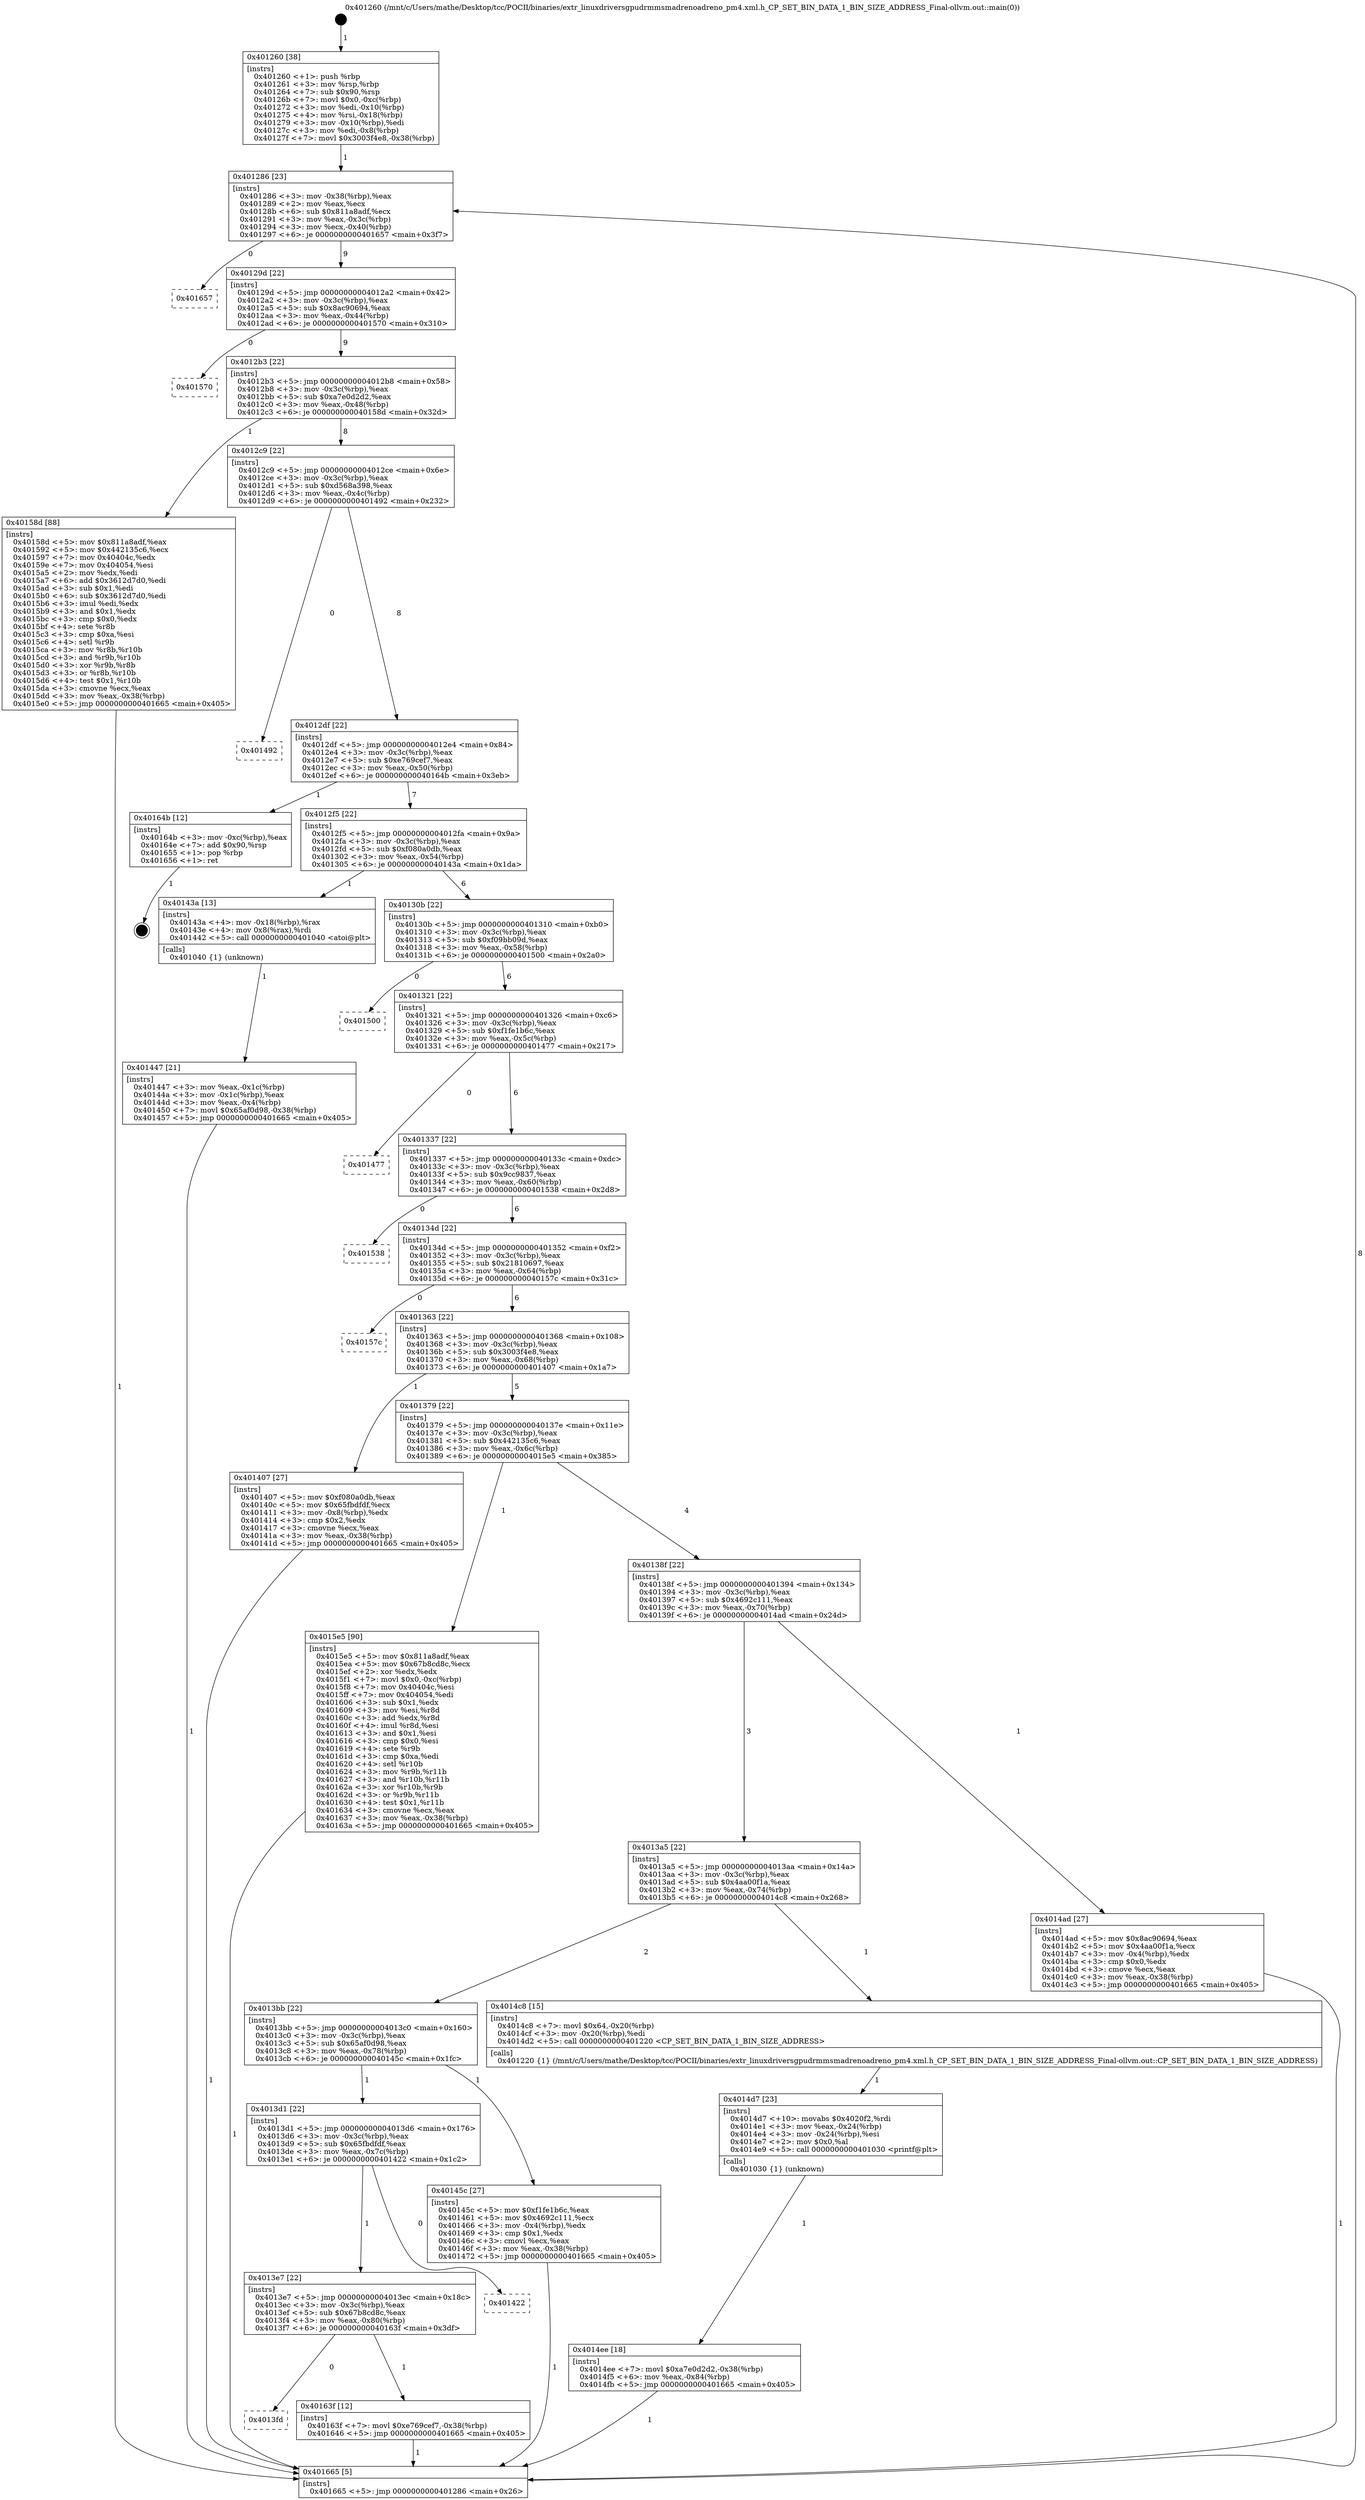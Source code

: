 digraph "0x401260" {
  label = "0x401260 (/mnt/c/Users/mathe/Desktop/tcc/POCII/binaries/extr_linuxdriversgpudrmmsmadrenoadreno_pm4.xml.h_CP_SET_BIN_DATA_1_BIN_SIZE_ADDRESS_Final-ollvm.out::main(0))"
  labelloc = "t"
  node[shape=record]

  Entry [label="",width=0.3,height=0.3,shape=circle,fillcolor=black,style=filled]
  "0x401286" [label="{
     0x401286 [23]\l
     | [instrs]\l
     &nbsp;&nbsp;0x401286 \<+3\>: mov -0x38(%rbp),%eax\l
     &nbsp;&nbsp;0x401289 \<+2\>: mov %eax,%ecx\l
     &nbsp;&nbsp;0x40128b \<+6\>: sub $0x811a8adf,%ecx\l
     &nbsp;&nbsp;0x401291 \<+3\>: mov %eax,-0x3c(%rbp)\l
     &nbsp;&nbsp;0x401294 \<+3\>: mov %ecx,-0x40(%rbp)\l
     &nbsp;&nbsp;0x401297 \<+6\>: je 0000000000401657 \<main+0x3f7\>\l
  }"]
  "0x401657" [label="{
     0x401657\l
  }", style=dashed]
  "0x40129d" [label="{
     0x40129d [22]\l
     | [instrs]\l
     &nbsp;&nbsp;0x40129d \<+5\>: jmp 00000000004012a2 \<main+0x42\>\l
     &nbsp;&nbsp;0x4012a2 \<+3\>: mov -0x3c(%rbp),%eax\l
     &nbsp;&nbsp;0x4012a5 \<+5\>: sub $0x8ac90694,%eax\l
     &nbsp;&nbsp;0x4012aa \<+3\>: mov %eax,-0x44(%rbp)\l
     &nbsp;&nbsp;0x4012ad \<+6\>: je 0000000000401570 \<main+0x310\>\l
  }"]
  Exit [label="",width=0.3,height=0.3,shape=circle,fillcolor=black,style=filled,peripheries=2]
  "0x401570" [label="{
     0x401570\l
  }", style=dashed]
  "0x4012b3" [label="{
     0x4012b3 [22]\l
     | [instrs]\l
     &nbsp;&nbsp;0x4012b3 \<+5\>: jmp 00000000004012b8 \<main+0x58\>\l
     &nbsp;&nbsp;0x4012b8 \<+3\>: mov -0x3c(%rbp),%eax\l
     &nbsp;&nbsp;0x4012bb \<+5\>: sub $0xa7e0d2d2,%eax\l
     &nbsp;&nbsp;0x4012c0 \<+3\>: mov %eax,-0x48(%rbp)\l
     &nbsp;&nbsp;0x4012c3 \<+6\>: je 000000000040158d \<main+0x32d\>\l
  }"]
  "0x4013fd" [label="{
     0x4013fd\l
  }", style=dashed]
  "0x40158d" [label="{
     0x40158d [88]\l
     | [instrs]\l
     &nbsp;&nbsp;0x40158d \<+5\>: mov $0x811a8adf,%eax\l
     &nbsp;&nbsp;0x401592 \<+5\>: mov $0x442135c6,%ecx\l
     &nbsp;&nbsp;0x401597 \<+7\>: mov 0x40404c,%edx\l
     &nbsp;&nbsp;0x40159e \<+7\>: mov 0x404054,%esi\l
     &nbsp;&nbsp;0x4015a5 \<+2\>: mov %edx,%edi\l
     &nbsp;&nbsp;0x4015a7 \<+6\>: add $0x3612d7d0,%edi\l
     &nbsp;&nbsp;0x4015ad \<+3\>: sub $0x1,%edi\l
     &nbsp;&nbsp;0x4015b0 \<+6\>: sub $0x3612d7d0,%edi\l
     &nbsp;&nbsp;0x4015b6 \<+3\>: imul %edi,%edx\l
     &nbsp;&nbsp;0x4015b9 \<+3\>: and $0x1,%edx\l
     &nbsp;&nbsp;0x4015bc \<+3\>: cmp $0x0,%edx\l
     &nbsp;&nbsp;0x4015bf \<+4\>: sete %r8b\l
     &nbsp;&nbsp;0x4015c3 \<+3\>: cmp $0xa,%esi\l
     &nbsp;&nbsp;0x4015c6 \<+4\>: setl %r9b\l
     &nbsp;&nbsp;0x4015ca \<+3\>: mov %r8b,%r10b\l
     &nbsp;&nbsp;0x4015cd \<+3\>: and %r9b,%r10b\l
     &nbsp;&nbsp;0x4015d0 \<+3\>: xor %r9b,%r8b\l
     &nbsp;&nbsp;0x4015d3 \<+3\>: or %r8b,%r10b\l
     &nbsp;&nbsp;0x4015d6 \<+4\>: test $0x1,%r10b\l
     &nbsp;&nbsp;0x4015da \<+3\>: cmovne %ecx,%eax\l
     &nbsp;&nbsp;0x4015dd \<+3\>: mov %eax,-0x38(%rbp)\l
     &nbsp;&nbsp;0x4015e0 \<+5\>: jmp 0000000000401665 \<main+0x405\>\l
  }"]
  "0x4012c9" [label="{
     0x4012c9 [22]\l
     | [instrs]\l
     &nbsp;&nbsp;0x4012c9 \<+5\>: jmp 00000000004012ce \<main+0x6e\>\l
     &nbsp;&nbsp;0x4012ce \<+3\>: mov -0x3c(%rbp),%eax\l
     &nbsp;&nbsp;0x4012d1 \<+5\>: sub $0xd568a398,%eax\l
     &nbsp;&nbsp;0x4012d6 \<+3\>: mov %eax,-0x4c(%rbp)\l
     &nbsp;&nbsp;0x4012d9 \<+6\>: je 0000000000401492 \<main+0x232\>\l
  }"]
  "0x40163f" [label="{
     0x40163f [12]\l
     | [instrs]\l
     &nbsp;&nbsp;0x40163f \<+7\>: movl $0xe769cef7,-0x38(%rbp)\l
     &nbsp;&nbsp;0x401646 \<+5\>: jmp 0000000000401665 \<main+0x405\>\l
  }"]
  "0x401492" [label="{
     0x401492\l
  }", style=dashed]
  "0x4012df" [label="{
     0x4012df [22]\l
     | [instrs]\l
     &nbsp;&nbsp;0x4012df \<+5\>: jmp 00000000004012e4 \<main+0x84\>\l
     &nbsp;&nbsp;0x4012e4 \<+3\>: mov -0x3c(%rbp),%eax\l
     &nbsp;&nbsp;0x4012e7 \<+5\>: sub $0xe769cef7,%eax\l
     &nbsp;&nbsp;0x4012ec \<+3\>: mov %eax,-0x50(%rbp)\l
     &nbsp;&nbsp;0x4012ef \<+6\>: je 000000000040164b \<main+0x3eb\>\l
  }"]
  "0x4013e7" [label="{
     0x4013e7 [22]\l
     | [instrs]\l
     &nbsp;&nbsp;0x4013e7 \<+5\>: jmp 00000000004013ec \<main+0x18c\>\l
     &nbsp;&nbsp;0x4013ec \<+3\>: mov -0x3c(%rbp),%eax\l
     &nbsp;&nbsp;0x4013ef \<+5\>: sub $0x67b8cd8c,%eax\l
     &nbsp;&nbsp;0x4013f4 \<+3\>: mov %eax,-0x80(%rbp)\l
     &nbsp;&nbsp;0x4013f7 \<+6\>: je 000000000040163f \<main+0x3df\>\l
  }"]
  "0x40164b" [label="{
     0x40164b [12]\l
     | [instrs]\l
     &nbsp;&nbsp;0x40164b \<+3\>: mov -0xc(%rbp),%eax\l
     &nbsp;&nbsp;0x40164e \<+7\>: add $0x90,%rsp\l
     &nbsp;&nbsp;0x401655 \<+1\>: pop %rbp\l
     &nbsp;&nbsp;0x401656 \<+1\>: ret\l
  }"]
  "0x4012f5" [label="{
     0x4012f5 [22]\l
     | [instrs]\l
     &nbsp;&nbsp;0x4012f5 \<+5\>: jmp 00000000004012fa \<main+0x9a\>\l
     &nbsp;&nbsp;0x4012fa \<+3\>: mov -0x3c(%rbp),%eax\l
     &nbsp;&nbsp;0x4012fd \<+5\>: sub $0xf080a0db,%eax\l
     &nbsp;&nbsp;0x401302 \<+3\>: mov %eax,-0x54(%rbp)\l
     &nbsp;&nbsp;0x401305 \<+6\>: je 000000000040143a \<main+0x1da\>\l
  }"]
  "0x401422" [label="{
     0x401422\l
  }", style=dashed]
  "0x40143a" [label="{
     0x40143a [13]\l
     | [instrs]\l
     &nbsp;&nbsp;0x40143a \<+4\>: mov -0x18(%rbp),%rax\l
     &nbsp;&nbsp;0x40143e \<+4\>: mov 0x8(%rax),%rdi\l
     &nbsp;&nbsp;0x401442 \<+5\>: call 0000000000401040 \<atoi@plt\>\l
     | [calls]\l
     &nbsp;&nbsp;0x401040 \{1\} (unknown)\l
  }"]
  "0x40130b" [label="{
     0x40130b [22]\l
     | [instrs]\l
     &nbsp;&nbsp;0x40130b \<+5\>: jmp 0000000000401310 \<main+0xb0\>\l
     &nbsp;&nbsp;0x401310 \<+3\>: mov -0x3c(%rbp),%eax\l
     &nbsp;&nbsp;0x401313 \<+5\>: sub $0xf09bb09d,%eax\l
     &nbsp;&nbsp;0x401318 \<+3\>: mov %eax,-0x58(%rbp)\l
     &nbsp;&nbsp;0x40131b \<+6\>: je 0000000000401500 \<main+0x2a0\>\l
  }"]
  "0x4014ee" [label="{
     0x4014ee [18]\l
     | [instrs]\l
     &nbsp;&nbsp;0x4014ee \<+7\>: movl $0xa7e0d2d2,-0x38(%rbp)\l
     &nbsp;&nbsp;0x4014f5 \<+6\>: mov %eax,-0x84(%rbp)\l
     &nbsp;&nbsp;0x4014fb \<+5\>: jmp 0000000000401665 \<main+0x405\>\l
  }"]
  "0x401500" [label="{
     0x401500\l
  }", style=dashed]
  "0x401321" [label="{
     0x401321 [22]\l
     | [instrs]\l
     &nbsp;&nbsp;0x401321 \<+5\>: jmp 0000000000401326 \<main+0xc6\>\l
     &nbsp;&nbsp;0x401326 \<+3\>: mov -0x3c(%rbp),%eax\l
     &nbsp;&nbsp;0x401329 \<+5\>: sub $0xf1fe1b6c,%eax\l
     &nbsp;&nbsp;0x40132e \<+3\>: mov %eax,-0x5c(%rbp)\l
     &nbsp;&nbsp;0x401331 \<+6\>: je 0000000000401477 \<main+0x217\>\l
  }"]
  "0x4014d7" [label="{
     0x4014d7 [23]\l
     | [instrs]\l
     &nbsp;&nbsp;0x4014d7 \<+10\>: movabs $0x4020f2,%rdi\l
     &nbsp;&nbsp;0x4014e1 \<+3\>: mov %eax,-0x24(%rbp)\l
     &nbsp;&nbsp;0x4014e4 \<+3\>: mov -0x24(%rbp),%esi\l
     &nbsp;&nbsp;0x4014e7 \<+2\>: mov $0x0,%al\l
     &nbsp;&nbsp;0x4014e9 \<+5\>: call 0000000000401030 \<printf@plt\>\l
     | [calls]\l
     &nbsp;&nbsp;0x401030 \{1\} (unknown)\l
  }"]
  "0x401477" [label="{
     0x401477\l
  }", style=dashed]
  "0x401337" [label="{
     0x401337 [22]\l
     | [instrs]\l
     &nbsp;&nbsp;0x401337 \<+5\>: jmp 000000000040133c \<main+0xdc\>\l
     &nbsp;&nbsp;0x40133c \<+3\>: mov -0x3c(%rbp),%eax\l
     &nbsp;&nbsp;0x40133f \<+5\>: sub $0x9cc9837,%eax\l
     &nbsp;&nbsp;0x401344 \<+3\>: mov %eax,-0x60(%rbp)\l
     &nbsp;&nbsp;0x401347 \<+6\>: je 0000000000401538 \<main+0x2d8\>\l
  }"]
  "0x4013d1" [label="{
     0x4013d1 [22]\l
     | [instrs]\l
     &nbsp;&nbsp;0x4013d1 \<+5\>: jmp 00000000004013d6 \<main+0x176\>\l
     &nbsp;&nbsp;0x4013d6 \<+3\>: mov -0x3c(%rbp),%eax\l
     &nbsp;&nbsp;0x4013d9 \<+5\>: sub $0x65fbdfdf,%eax\l
     &nbsp;&nbsp;0x4013de \<+3\>: mov %eax,-0x7c(%rbp)\l
     &nbsp;&nbsp;0x4013e1 \<+6\>: je 0000000000401422 \<main+0x1c2\>\l
  }"]
  "0x401538" [label="{
     0x401538\l
  }", style=dashed]
  "0x40134d" [label="{
     0x40134d [22]\l
     | [instrs]\l
     &nbsp;&nbsp;0x40134d \<+5\>: jmp 0000000000401352 \<main+0xf2\>\l
     &nbsp;&nbsp;0x401352 \<+3\>: mov -0x3c(%rbp),%eax\l
     &nbsp;&nbsp;0x401355 \<+5\>: sub $0x21810697,%eax\l
     &nbsp;&nbsp;0x40135a \<+3\>: mov %eax,-0x64(%rbp)\l
     &nbsp;&nbsp;0x40135d \<+6\>: je 000000000040157c \<main+0x31c\>\l
  }"]
  "0x40145c" [label="{
     0x40145c [27]\l
     | [instrs]\l
     &nbsp;&nbsp;0x40145c \<+5\>: mov $0xf1fe1b6c,%eax\l
     &nbsp;&nbsp;0x401461 \<+5\>: mov $0x4692c111,%ecx\l
     &nbsp;&nbsp;0x401466 \<+3\>: mov -0x4(%rbp),%edx\l
     &nbsp;&nbsp;0x401469 \<+3\>: cmp $0x1,%edx\l
     &nbsp;&nbsp;0x40146c \<+3\>: cmovl %ecx,%eax\l
     &nbsp;&nbsp;0x40146f \<+3\>: mov %eax,-0x38(%rbp)\l
     &nbsp;&nbsp;0x401472 \<+5\>: jmp 0000000000401665 \<main+0x405\>\l
  }"]
  "0x40157c" [label="{
     0x40157c\l
  }", style=dashed]
  "0x401363" [label="{
     0x401363 [22]\l
     | [instrs]\l
     &nbsp;&nbsp;0x401363 \<+5\>: jmp 0000000000401368 \<main+0x108\>\l
     &nbsp;&nbsp;0x401368 \<+3\>: mov -0x3c(%rbp),%eax\l
     &nbsp;&nbsp;0x40136b \<+5\>: sub $0x3003f4e8,%eax\l
     &nbsp;&nbsp;0x401370 \<+3\>: mov %eax,-0x68(%rbp)\l
     &nbsp;&nbsp;0x401373 \<+6\>: je 0000000000401407 \<main+0x1a7\>\l
  }"]
  "0x4013bb" [label="{
     0x4013bb [22]\l
     | [instrs]\l
     &nbsp;&nbsp;0x4013bb \<+5\>: jmp 00000000004013c0 \<main+0x160\>\l
     &nbsp;&nbsp;0x4013c0 \<+3\>: mov -0x3c(%rbp),%eax\l
     &nbsp;&nbsp;0x4013c3 \<+5\>: sub $0x65af0d98,%eax\l
     &nbsp;&nbsp;0x4013c8 \<+3\>: mov %eax,-0x78(%rbp)\l
     &nbsp;&nbsp;0x4013cb \<+6\>: je 000000000040145c \<main+0x1fc\>\l
  }"]
  "0x401407" [label="{
     0x401407 [27]\l
     | [instrs]\l
     &nbsp;&nbsp;0x401407 \<+5\>: mov $0xf080a0db,%eax\l
     &nbsp;&nbsp;0x40140c \<+5\>: mov $0x65fbdfdf,%ecx\l
     &nbsp;&nbsp;0x401411 \<+3\>: mov -0x8(%rbp),%edx\l
     &nbsp;&nbsp;0x401414 \<+3\>: cmp $0x2,%edx\l
     &nbsp;&nbsp;0x401417 \<+3\>: cmovne %ecx,%eax\l
     &nbsp;&nbsp;0x40141a \<+3\>: mov %eax,-0x38(%rbp)\l
     &nbsp;&nbsp;0x40141d \<+5\>: jmp 0000000000401665 \<main+0x405\>\l
  }"]
  "0x401379" [label="{
     0x401379 [22]\l
     | [instrs]\l
     &nbsp;&nbsp;0x401379 \<+5\>: jmp 000000000040137e \<main+0x11e\>\l
     &nbsp;&nbsp;0x40137e \<+3\>: mov -0x3c(%rbp),%eax\l
     &nbsp;&nbsp;0x401381 \<+5\>: sub $0x442135c6,%eax\l
     &nbsp;&nbsp;0x401386 \<+3\>: mov %eax,-0x6c(%rbp)\l
     &nbsp;&nbsp;0x401389 \<+6\>: je 00000000004015e5 \<main+0x385\>\l
  }"]
  "0x401665" [label="{
     0x401665 [5]\l
     | [instrs]\l
     &nbsp;&nbsp;0x401665 \<+5\>: jmp 0000000000401286 \<main+0x26\>\l
  }"]
  "0x401260" [label="{
     0x401260 [38]\l
     | [instrs]\l
     &nbsp;&nbsp;0x401260 \<+1\>: push %rbp\l
     &nbsp;&nbsp;0x401261 \<+3\>: mov %rsp,%rbp\l
     &nbsp;&nbsp;0x401264 \<+7\>: sub $0x90,%rsp\l
     &nbsp;&nbsp;0x40126b \<+7\>: movl $0x0,-0xc(%rbp)\l
     &nbsp;&nbsp;0x401272 \<+3\>: mov %edi,-0x10(%rbp)\l
     &nbsp;&nbsp;0x401275 \<+4\>: mov %rsi,-0x18(%rbp)\l
     &nbsp;&nbsp;0x401279 \<+3\>: mov -0x10(%rbp),%edi\l
     &nbsp;&nbsp;0x40127c \<+3\>: mov %edi,-0x8(%rbp)\l
     &nbsp;&nbsp;0x40127f \<+7\>: movl $0x3003f4e8,-0x38(%rbp)\l
  }"]
  "0x401447" [label="{
     0x401447 [21]\l
     | [instrs]\l
     &nbsp;&nbsp;0x401447 \<+3\>: mov %eax,-0x1c(%rbp)\l
     &nbsp;&nbsp;0x40144a \<+3\>: mov -0x1c(%rbp),%eax\l
     &nbsp;&nbsp;0x40144d \<+3\>: mov %eax,-0x4(%rbp)\l
     &nbsp;&nbsp;0x401450 \<+7\>: movl $0x65af0d98,-0x38(%rbp)\l
     &nbsp;&nbsp;0x401457 \<+5\>: jmp 0000000000401665 \<main+0x405\>\l
  }"]
  "0x4014c8" [label="{
     0x4014c8 [15]\l
     | [instrs]\l
     &nbsp;&nbsp;0x4014c8 \<+7\>: movl $0x64,-0x20(%rbp)\l
     &nbsp;&nbsp;0x4014cf \<+3\>: mov -0x20(%rbp),%edi\l
     &nbsp;&nbsp;0x4014d2 \<+5\>: call 0000000000401220 \<CP_SET_BIN_DATA_1_BIN_SIZE_ADDRESS\>\l
     | [calls]\l
     &nbsp;&nbsp;0x401220 \{1\} (/mnt/c/Users/mathe/Desktop/tcc/POCII/binaries/extr_linuxdriversgpudrmmsmadrenoadreno_pm4.xml.h_CP_SET_BIN_DATA_1_BIN_SIZE_ADDRESS_Final-ollvm.out::CP_SET_BIN_DATA_1_BIN_SIZE_ADDRESS)\l
  }"]
  "0x4015e5" [label="{
     0x4015e5 [90]\l
     | [instrs]\l
     &nbsp;&nbsp;0x4015e5 \<+5\>: mov $0x811a8adf,%eax\l
     &nbsp;&nbsp;0x4015ea \<+5\>: mov $0x67b8cd8c,%ecx\l
     &nbsp;&nbsp;0x4015ef \<+2\>: xor %edx,%edx\l
     &nbsp;&nbsp;0x4015f1 \<+7\>: movl $0x0,-0xc(%rbp)\l
     &nbsp;&nbsp;0x4015f8 \<+7\>: mov 0x40404c,%esi\l
     &nbsp;&nbsp;0x4015ff \<+7\>: mov 0x404054,%edi\l
     &nbsp;&nbsp;0x401606 \<+3\>: sub $0x1,%edx\l
     &nbsp;&nbsp;0x401609 \<+3\>: mov %esi,%r8d\l
     &nbsp;&nbsp;0x40160c \<+3\>: add %edx,%r8d\l
     &nbsp;&nbsp;0x40160f \<+4\>: imul %r8d,%esi\l
     &nbsp;&nbsp;0x401613 \<+3\>: and $0x1,%esi\l
     &nbsp;&nbsp;0x401616 \<+3\>: cmp $0x0,%esi\l
     &nbsp;&nbsp;0x401619 \<+4\>: sete %r9b\l
     &nbsp;&nbsp;0x40161d \<+3\>: cmp $0xa,%edi\l
     &nbsp;&nbsp;0x401620 \<+4\>: setl %r10b\l
     &nbsp;&nbsp;0x401624 \<+3\>: mov %r9b,%r11b\l
     &nbsp;&nbsp;0x401627 \<+3\>: and %r10b,%r11b\l
     &nbsp;&nbsp;0x40162a \<+3\>: xor %r10b,%r9b\l
     &nbsp;&nbsp;0x40162d \<+3\>: or %r9b,%r11b\l
     &nbsp;&nbsp;0x401630 \<+4\>: test $0x1,%r11b\l
     &nbsp;&nbsp;0x401634 \<+3\>: cmovne %ecx,%eax\l
     &nbsp;&nbsp;0x401637 \<+3\>: mov %eax,-0x38(%rbp)\l
     &nbsp;&nbsp;0x40163a \<+5\>: jmp 0000000000401665 \<main+0x405\>\l
  }"]
  "0x40138f" [label="{
     0x40138f [22]\l
     | [instrs]\l
     &nbsp;&nbsp;0x40138f \<+5\>: jmp 0000000000401394 \<main+0x134\>\l
     &nbsp;&nbsp;0x401394 \<+3\>: mov -0x3c(%rbp),%eax\l
     &nbsp;&nbsp;0x401397 \<+5\>: sub $0x4692c111,%eax\l
     &nbsp;&nbsp;0x40139c \<+3\>: mov %eax,-0x70(%rbp)\l
     &nbsp;&nbsp;0x40139f \<+6\>: je 00000000004014ad \<main+0x24d\>\l
  }"]
  "0x4013a5" [label="{
     0x4013a5 [22]\l
     | [instrs]\l
     &nbsp;&nbsp;0x4013a5 \<+5\>: jmp 00000000004013aa \<main+0x14a\>\l
     &nbsp;&nbsp;0x4013aa \<+3\>: mov -0x3c(%rbp),%eax\l
     &nbsp;&nbsp;0x4013ad \<+5\>: sub $0x4aa00f1a,%eax\l
     &nbsp;&nbsp;0x4013b2 \<+3\>: mov %eax,-0x74(%rbp)\l
     &nbsp;&nbsp;0x4013b5 \<+6\>: je 00000000004014c8 \<main+0x268\>\l
  }"]
  "0x4014ad" [label="{
     0x4014ad [27]\l
     | [instrs]\l
     &nbsp;&nbsp;0x4014ad \<+5\>: mov $0x8ac90694,%eax\l
     &nbsp;&nbsp;0x4014b2 \<+5\>: mov $0x4aa00f1a,%ecx\l
     &nbsp;&nbsp;0x4014b7 \<+3\>: mov -0x4(%rbp),%edx\l
     &nbsp;&nbsp;0x4014ba \<+3\>: cmp $0x0,%edx\l
     &nbsp;&nbsp;0x4014bd \<+3\>: cmove %ecx,%eax\l
     &nbsp;&nbsp;0x4014c0 \<+3\>: mov %eax,-0x38(%rbp)\l
     &nbsp;&nbsp;0x4014c3 \<+5\>: jmp 0000000000401665 \<main+0x405\>\l
  }"]
  Entry -> "0x401260" [label=" 1"]
  "0x401286" -> "0x401657" [label=" 0"]
  "0x401286" -> "0x40129d" [label=" 9"]
  "0x40164b" -> Exit [label=" 1"]
  "0x40129d" -> "0x401570" [label=" 0"]
  "0x40129d" -> "0x4012b3" [label=" 9"]
  "0x40163f" -> "0x401665" [label=" 1"]
  "0x4012b3" -> "0x40158d" [label=" 1"]
  "0x4012b3" -> "0x4012c9" [label=" 8"]
  "0x4013e7" -> "0x4013fd" [label=" 0"]
  "0x4012c9" -> "0x401492" [label=" 0"]
  "0x4012c9" -> "0x4012df" [label=" 8"]
  "0x4013e7" -> "0x40163f" [label=" 1"]
  "0x4012df" -> "0x40164b" [label=" 1"]
  "0x4012df" -> "0x4012f5" [label=" 7"]
  "0x4013d1" -> "0x4013e7" [label=" 1"]
  "0x4012f5" -> "0x40143a" [label=" 1"]
  "0x4012f5" -> "0x40130b" [label=" 6"]
  "0x4013d1" -> "0x401422" [label=" 0"]
  "0x40130b" -> "0x401500" [label=" 0"]
  "0x40130b" -> "0x401321" [label=" 6"]
  "0x4015e5" -> "0x401665" [label=" 1"]
  "0x401321" -> "0x401477" [label=" 0"]
  "0x401321" -> "0x401337" [label=" 6"]
  "0x40158d" -> "0x401665" [label=" 1"]
  "0x401337" -> "0x401538" [label=" 0"]
  "0x401337" -> "0x40134d" [label=" 6"]
  "0x4014ee" -> "0x401665" [label=" 1"]
  "0x40134d" -> "0x40157c" [label=" 0"]
  "0x40134d" -> "0x401363" [label=" 6"]
  "0x4014d7" -> "0x4014ee" [label=" 1"]
  "0x401363" -> "0x401407" [label=" 1"]
  "0x401363" -> "0x401379" [label=" 5"]
  "0x401407" -> "0x401665" [label=" 1"]
  "0x401260" -> "0x401286" [label=" 1"]
  "0x401665" -> "0x401286" [label=" 8"]
  "0x40143a" -> "0x401447" [label=" 1"]
  "0x401447" -> "0x401665" [label=" 1"]
  "0x4014ad" -> "0x401665" [label=" 1"]
  "0x401379" -> "0x4015e5" [label=" 1"]
  "0x401379" -> "0x40138f" [label=" 4"]
  "0x40145c" -> "0x401665" [label=" 1"]
  "0x40138f" -> "0x4014ad" [label=" 1"]
  "0x40138f" -> "0x4013a5" [label=" 3"]
  "0x4013bb" -> "0x4013d1" [label=" 1"]
  "0x4013a5" -> "0x4014c8" [label=" 1"]
  "0x4013a5" -> "0x4013bb" [label=" 2"]
  "0x4014c8" -> "0x4014d7" [label=" 1"]
  "0x4013bb" -> "0x40145c" [label=" 1"]
}
